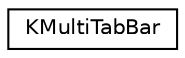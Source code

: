 digraph "Graphical Class Hierarchy"
{
  edge [fontname="Helvetica",fontsize="10",labelfontname="Helvetica",labelfontsize="10"];
  node [fontname="Helvetica",fontsize="10",shape=record];
  rankdir="LR";
  Node0 [label="KMultiTabBar",height=0.2,width=0.4,color="black", fillcolor="white", style="filled",URL="$classKMultiTabBar.html",tooltip="A Widget for horizontal and vertical tabs. "];
}
